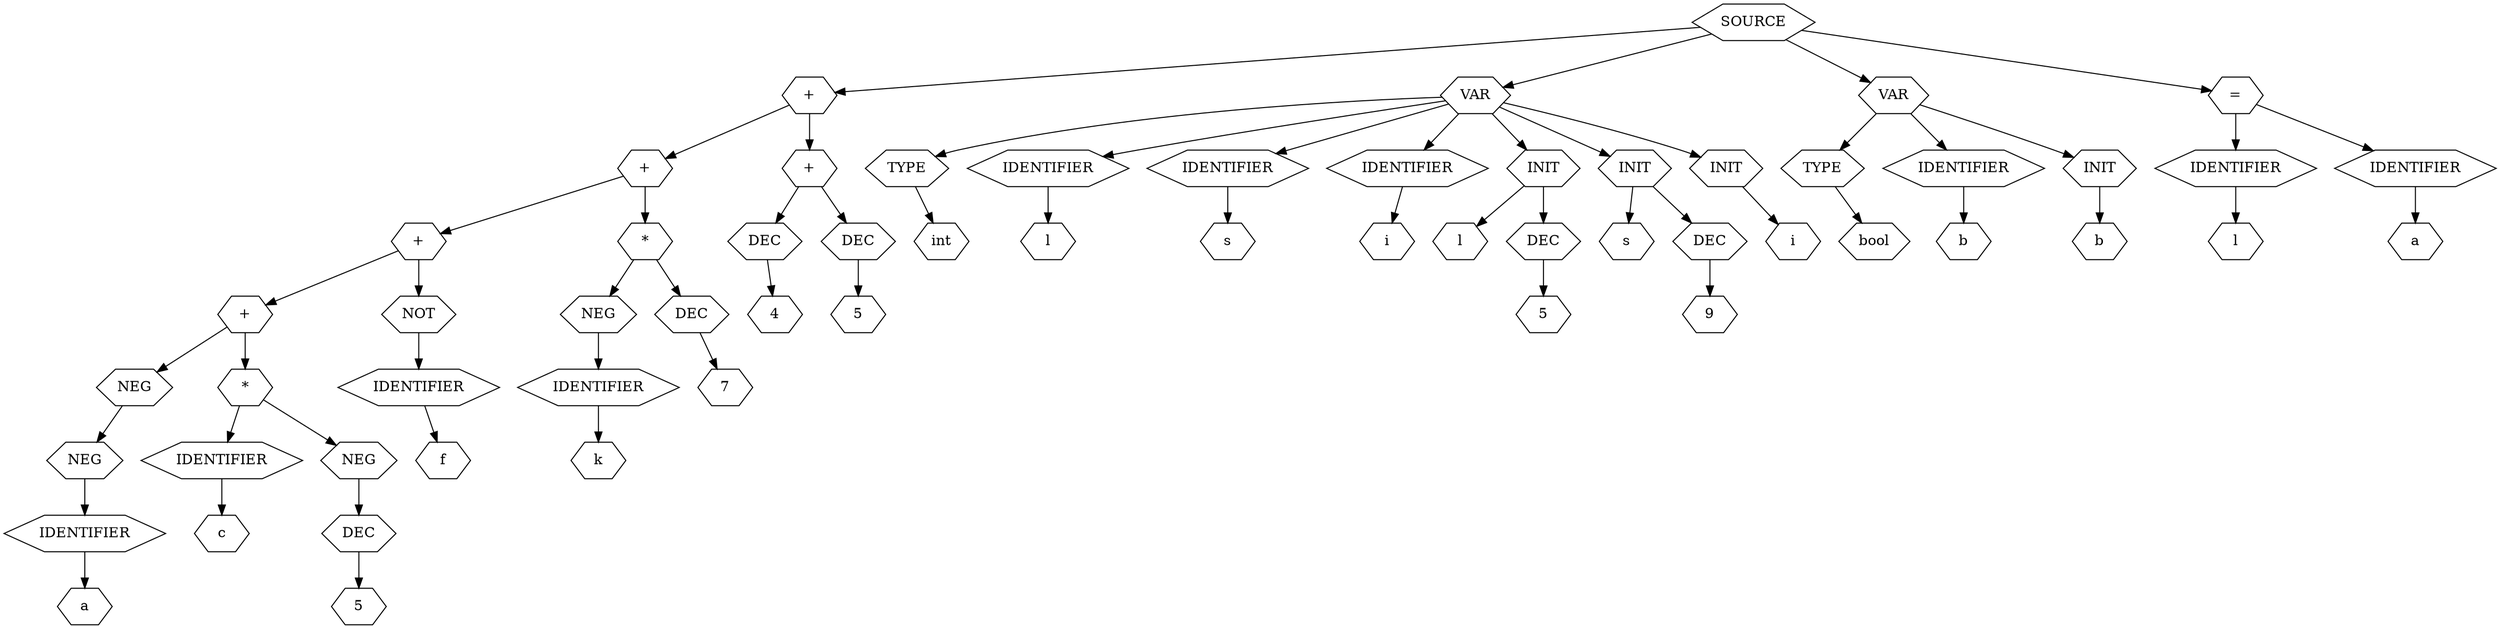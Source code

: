 digraph Tree {
    node [shape=hexagon];
    nodeSOURCE_0 [label="SOURCE"]
    nodeSOURCE_0 -> nodePLUS_1;
    nodePLUS_1 [label="+"]
    nodePLUS_1 -> nodePLUS_2;
    nodePLUS_2 [label="+"]
    nodePLUS_2 -> nodePLUS_3;
    nodePLUS_3 [label="+"]
    nodePLUS_3 -> nodePLUS_4;
    nodePLUS_4 [label="+"]
    nodePLUS_4 -> nodeNEG_5;
    nodeNEG_5 [label="NEG"]
    nodeNEG_5 -> nodeNEG_6;
    nodeNEG_6 [label="NEG"]
    nodeNEG_6 -> nodeIDENTIFIER_7;
    nodeIDENTIFIER_7 [label="IDENTIFIER"]
    nodeIDENTIFIER_7 -> nodea_8;
    nodea_8 [label="a"]
    nodePLUS_4 -> nodeMUL_9;
    nodeMUL_9 [label="*"]
    nodeMUL_9 -> nodeIDENTIFIER_10;
    nodeIDENTIFIER_10 [label="IDENTIFIER"]
    nodeIDENTIFIER_10 -> nodec_11;
    nodec_11 [label="c"]
    nodeMUL_9 -> nodeNEG_12;
    nodeNEG_12 [label="NEG"]
    nodeNEG_12 -> nodeDEC_13;
    nodeDEC_13 [label="DEC"]
    nodeDEC_13 -> node5_14;
    node5_14 [label="5"]
    nodePLUS_3 -> nodeNOT_15;
    nodeNOT_15 [label="NOT"]
    nodeNOT_15 -> nodeIDENTIFIER_16;
    nodeIDENTIFIER_16 [label="IDENTIFIER"]
    nodeIDENTIFIER_16 -> nodef_17;
    nodef_17 [label="f"]
    nodePLUS_2 -> nodeMUL_18;
    nodeMUL_18 [label="*"]
    nodeMUL_18 -> nodeNEG_19;
    nodeNEG_19 [label="NEG"]
    nodeNEG_19 -> nodeIDENTIFIER_20;
    nodeIDENTIFIER_20 [label="IDENTIFIER"]
    nodeIDENTIFIER_20 -> nodek_21;
    nodek_21 [label="k"]
    nodeMUL_18 -> nodeDEC_22;
    nodeDEC_22 [label="DEC"]
    nodeDEC_22 -> node7_23;
    node7_23 [label="7"]
    nodePLUS_1 -> nodePLUS_24;
    nodePLUS_24 [label="+"]
    nodePLUS_24 -> nodeDEC_25;
    nodeDEC_25 [label="DEC"]
    nodeDEC_25 -> node4_26;
    node4_26 [label="4"]
    nodePLUS_24 -> nodeDEC_27;
    nodeDEC_27 [label="DEC"]
    nodeDEC_27 -> node5_28;
    node5_28 [label="5"]
    nodeSOURCE_0 -> nodeVAR_29;
    nodeVAR_29 [label="VAR"]
    nodeVAR_29 -> nodeTYPE_30;
    nodeTYPE_30 [label="TYPE"]
    nodeTYPE_30 -> nodeint_31;
    nodeint_31 [label="int"]
    nodeVAR_29 -> nodeIDENTIFIER_32;
    nodeIDENTIFIER_32 [label="IDENTIFIER"]
    nodeIDENTIFIER_32 -> nodel_33;
    nodel_33 [label="l"]
    nodeVAR_29 -> nodeIDENTIFIER_34;
    nodeIDENTIFIER_34 [label="IDENTIFIER"]
    nodeIDENTIFIER_34 -> nodes_35;
    nodes_35 [label="s"]
    nodeVAR_29 -> nodeIDENTIFIER_36;
    nodeIDENTIFIER_36 [label="IDENTIFIER"]
    nodeIDENTIFIER_36 -> nodei_37;
    nodei_37 [label="i"]
    nodeVAR_29 -> nodeINIT_38;
    nodeINIT_38 [label="INIT"]
    nodeINIT_38 -> nodel_39;
    nodel_39 [label="l"]
    nodeINIT_38 -> nodeDEC_40;
    nodeDEC_40 [label="DEC"]
    nodeDEC_40 -> node5_41;
    node5_41 [label="5"]
    nodeVAR_29 -> nodeINIT_42;
    nodeINIT_42 [label="INIT"]
    nodeINIT_42 -> nodes_43;
    nodes_43 [label="s"]
    nodeINIT_42 -> nodeDEC_44;
    nodeDEC_44 [label="DEC"]
    nodeDEC_44 -> node9_45;
    node9_45 [label="9"]
    nodeVAR_29 -> nodeINIT_46;
    nodeINIT_46 [label="INIT"]
    nodeINIT_46 -> nodei_47;
    nodei_47 [label="i"]
    nodeSOURCE_0 -> nodeVAR_48;
    nodeVAR_48 [label="VAR"]
    nodeVAR_48 -> nodeTYPE_49;
    nodeTYPE_49 [label="TYPE"]
    nodeTYPE_49 -> nodebool_50;
    nodebool_50 [label="bool"]
    nodeVAR_48 -> nodeIDENTIFIER_51;
    nodeIDENTIFIER_51 [label="IDENTIFIER"]
    nodeIDENTIFIER_51 -> nodeb_52;
    nodeb_52 [label="b"]
    nodeVAR_48 -> nodeINIT_53;
    nodeINIT_53 [label="INIT"]
    nodeINIT_53 -> nodeb_54;
    nodeb_54 [label="b"]
    nodeSOURCE_0 -> nodeASSIGN_55;
    nodeASSIGN_55 [label="="]
    nodeASSIGN_55 -> nodeIDENTIFIER_56;
    nodeIDENTIFIER_56 [label="IDENTIFIER"]
    nodeIDENTIFIER_56 -> nodel_57;
    nodel_57 [label="l"]
    nodeASSIGN_55 -> nodeIDENTIFIER_58;
    nodeIDENTIFIER_58 [label="IDENTIFIER"]
    nodeIDENTIFIER_58 -> nodea_59;
    nodea_59 [label="a"]
}
